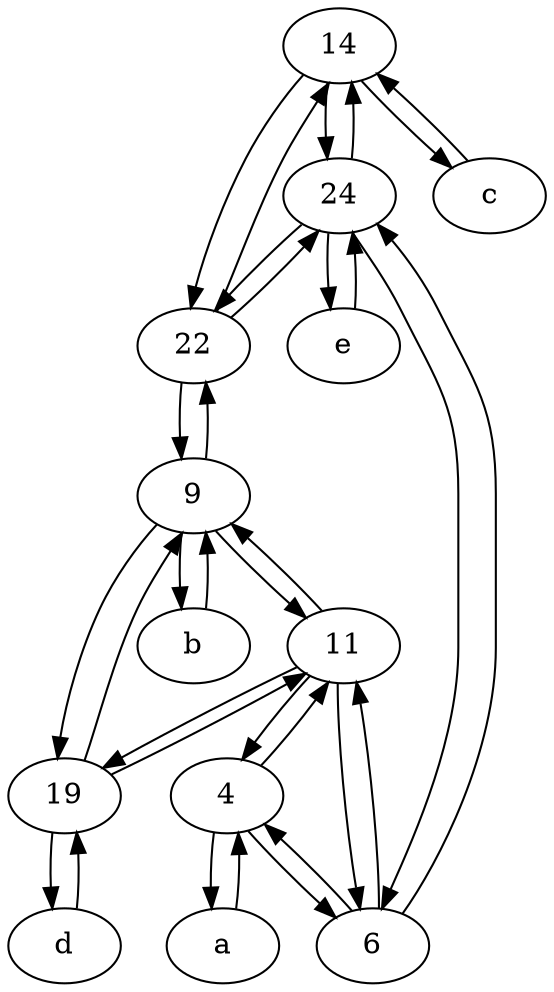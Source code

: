 digraph  {
	14;
	a [pos="40,10!"];
	11;
	24;
	22;
	4;
	6;
	19;
	b [pos="50,20!"];
	9;
	e [pos="30,50!"];
	d [pos="20,30!"];
	c [pos="20,10!"];
	9 -> b;
	a -> 4;
	b -> 9;
	d -> 19;
	4 -> a;
	6 -> 4;
	14 -> c;
	11 -> 19;
	c -> 14;
	4 -> 6;
	6 -> 11;
	19 -> d;
	22 -> 9;
	4 -> 11;
	22 -> 24;
	9 -> 19;
	14 -> 22;
	22 -> 14;
	24 -> 22;
	6 -> 24;
	24 -> 6;
	e -> 24;
	11 -> 6;
	9 -> 11;
	11 -> 9;
	19 -> 11;
	24 -> e;
	24 -> 14;
	11 -> 4;
	9 -> 22;
	19 -> 9;
	14 -> 24;

	}